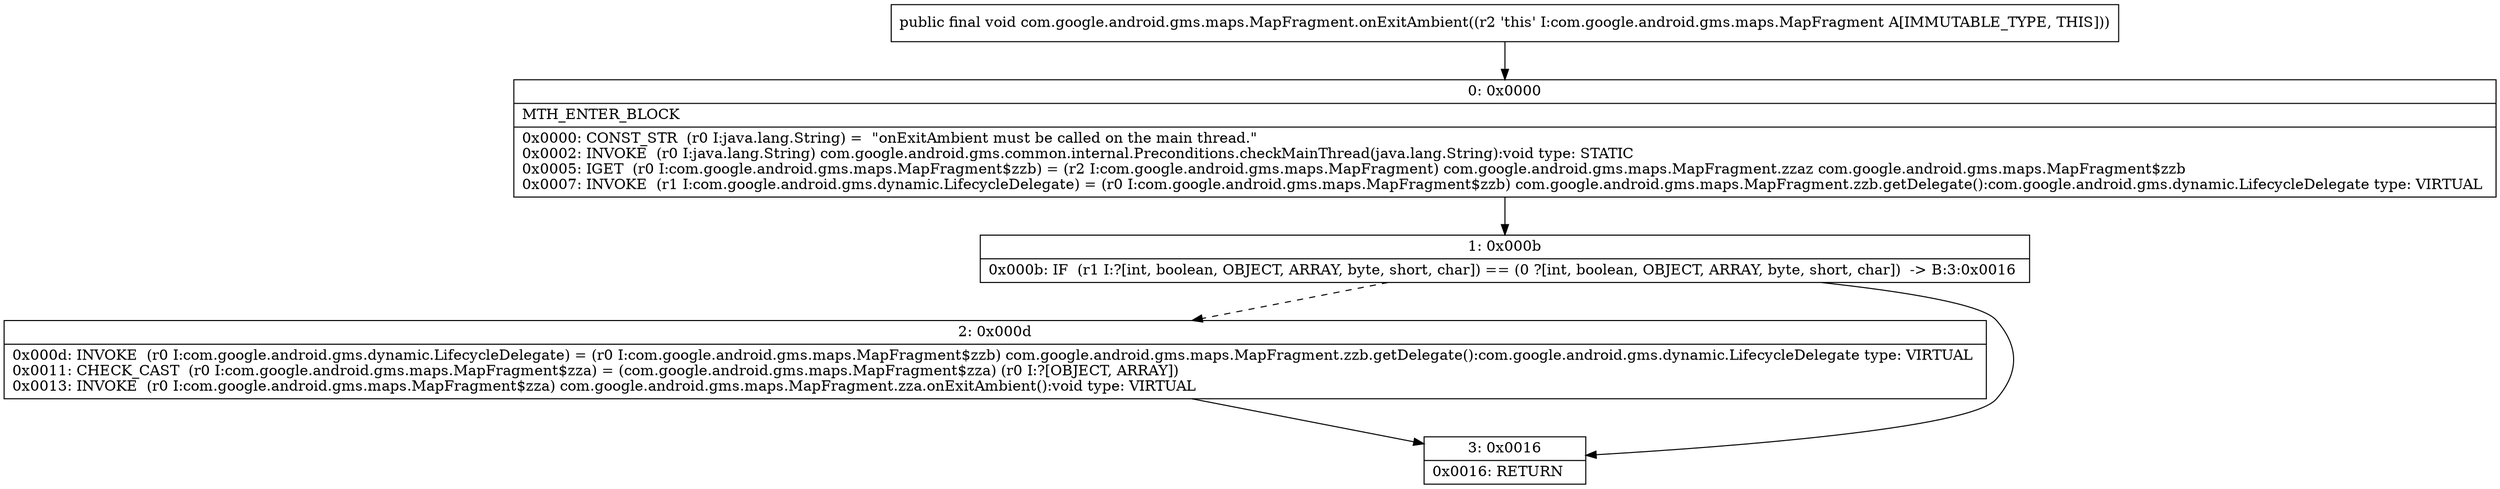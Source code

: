 digraph "CFG forcom.google.android.gms.maps.MapFragment.onExitAmbient()V" {
Node_0 [shape=record,label="{0\:\ 0x0000|MTH_ENTER_BLOCK\l|0x0000: CONST_STR  (r0 I:java.lang.String) =  \"onExitAmbient must be called on the main thread.\" \l0x0002: INVOKE  (r0 I:java.lang.String) com.google.android.gms.common.internal.Preconditions.checkMainThread(java.lang.String):void type: STATIC \l0x0005: IGET  (r0 I:com.google.android.gms.maps.MapFragment$zzb) = (r2 I:com.google.android.gms.maps.MapFragment) com.google.android.gms.maps.MapFragment.zzaz com.google.android.gms.maps.MapFragment$zzb \l0x0007: INVOKE  (r1 I:com.google.android.gms.dynamic.LifecycleDelegate) = (r0 I:com.google.android.gms.maps.MapFragment$zzb) com.google.android.gms.maps.MapFragment.zzb.getDelegate():com.google.android.gms.dynamic.LifecycleDelegate type: VIRTUAL \l}"];
Node_1 [shape=record,label="{1\:\ 0x000b|0x000b: IF  (r1 I:?[int, boolean, OBJECT, ARRAY, byte, short, char]) == (0 ?[int, boolean, OBJECT, ARRAY, byte, short, char])  \-\> B:3:0x0016 \l}"];
Node_2 [shape=record,label="{2\:\ 0x000d|0x000d: INVOKE  (r0 I:com.google.android.gms.dynamic.LifecycleDelegate) = (r0 I:com.google.android.gms.maps.MapFragment$zzb) com.google.android.gms.maps.MapFragment.zzb.getDelegate():com.google.android.gms.dynamic.LifecycleDelegate type: VIRTUAL \l0x0011: CHECK_CAST  (r0 I:com.google.android.gms.maps.MapFragment$zza) = (com.google.android.gms.maps.MapFragment$zza) (r0 I:?[OBJECT, ARRAY]) \l0x0013: INVOKE  (r0 I:com.google.android.gms.maps.MapFragment$zza) com.google.android.gms.maps.MapFragment.zza.onExitAmbient():void type: VIRTUAL \l}"];
Node_3 [shape=record,label="{3\:\ 0x0016|0x0016: RETURN   \l}"];
MethodNode[shape=record,label="{public final void com.google.android.gms.maps.MapFragment.onExitAmbient((r2 'this' I:com.google.android.gms.maps.MapFragment A[IMMUTABLE_TYPE, THIS])) }"];
MethodNode -> Node_0;
Node_0 -> Node_1;
Node_1 -> Node_2[style=dashed];
Node_1 -> Node_3;
Node_2 -> Node_3;
}

